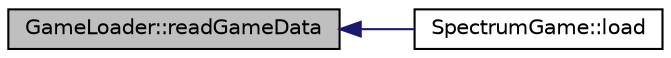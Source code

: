 digraph "GameLoader::readGameData"
{
  edge [fontname="Helvetica",fontsize="10",labelfontname="Helvetica",labelfontsize="10"];
  node [fontname="Helvetica",fontsize="10",shape=record];
  rankdir="LR";
  Node7 [label="GameLoader::readGameData",height=0.2,width=0.4,color="black", fillcolor="grey75", style="filled", fontcolor="black"];
  Node7 -> Node8 [dir="back",color="midnightblue",fontsize="10",style="solid",fontname="Helvetica"];
  Node8 [label="SpectrumGame::load",height=0.2,width=0.4,color="black", fillcolor="white", style="filled",URL="$class_spectrum_game.html#a46b514f657f13b2c4fa20402a4e44c72",tooltip="Loads a game from the save file. "];
}
